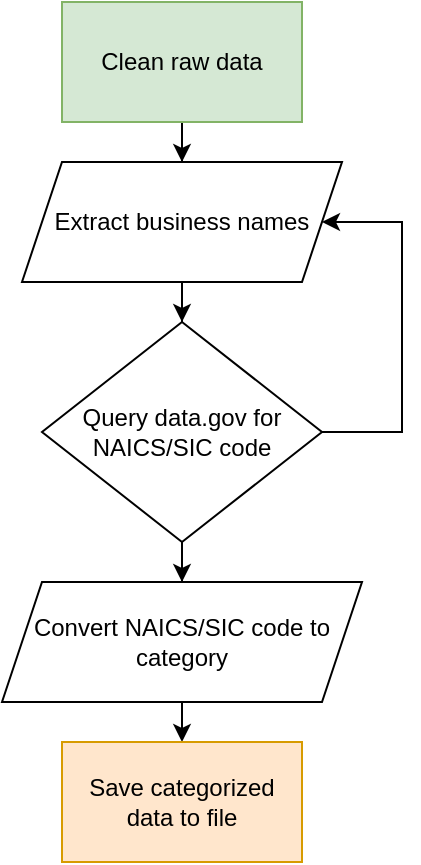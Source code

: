 <mxfile version="20.1.1" type="device"><diagram id="ryR15n4U_CYLMz36pYDv" name="Page-1"><mxGraphModel dx="803" dy="420" grid="1" gridSize="10" guides="1" tooltips="1" connect="1" arrows="1" fold="1" page="1" pageScale="1" pageWidth="850" pageHeight="1100" math="0" shadow="0"><root><mxCell id="0"/><mxCell id="1" parent="0"/><mxCell id="ds1-RDRToUrim5O61vgG-23" style="edgeStyle=orthogonalEdgeStyle;rounded=0;orthogonalLoop=1;jettySize=auto;html=1;entryX=0.5;entryY=0;entryDx=0;entryDy=0;" parent="1" source="ds1-RDRToUrim5O61vgG-3" target="ds1-RDRToUrim5O61vgG-18" edge="1"><mxGeometry relative="1" as="geometry"/></mxCell><mxCell id="ds1-RDRToUrim5O61vgG-3" value="Extract business names" style="shape=parallelogram;perimeter=parallelogramPerimeter;whiteSpace=wrap;html=1;fixedSize=1;" parent="1" vertex="1"><mxGeometry x="300" y="220" width="160" height="60" as="geometry"/></mxCell><mxCell id="ds1-RDRToUrim5O61vgG-22" style="edgeStyle=orthogonalEdgeStyle;rounded=0;orthogonalLoop=1;jettySize=auto;html=1;" parent="1" source="ds1-RDRToUrim5O61vgG-15" target="ds1-RDRToUrim5O61vgG-3" edge="1"><mxGeometry relative="1" as="geometry"/></mxCell><mxCell id="ds1-RDRToUrim5O61vgG-15" value="Clean raw data" style="rounded=0;whiteSpace=wrap;html=1;fillColor=#d5e8d4;strokeColor=#82b366;" parent="1" vertex="1"><mxGeometry x="320" y="140" width="120" height="60" as="geometry"/></mxCell><mxCell id="ds1-RDRToUrim5O61vgG-24" style="edgeStyle=orthogonalEdgeStyle;rounded=0;orthogonalLoop=1;jettySize=auto;html=1;exitX=1;exitY=0.5;exitDx=0;exitDy=0;entryX=1;entryY=0.5;entryDx=0;entryDy=0;" parent="1" source="ds1-RDRToUrim5O61vgG-18" target="ds1-RDRToUrim5O61vgG-3" edge="1"><mxGeometry relative="1" as="geometry"><Array as="points"><mxPoint x="490" y="355"/><mxPoint x="490" y="250"/></Array></mxGeometry></mxCell><mxCell id="ds1-RDRToUrim5O61vgG-25" style="edgeStyle=orthogonalEdgeStyle;rounded=0;orthogonalLoop=1;jettySize=auto;html=1;exitX=0.5;exitY=1;exitDx=0;exitDy=0;" parent="1" source="ds1-RDRToUrim5O61vgG-18" target="ds1-RDRToUrim5O61vgG-19" edge="1"><mxGeometry relative="1" as="geometry"/></mxCell><mxCell id="ds1-RDRToUrim5O61vgG-18" value="Query data.gov for NAICS/SIC code" style="rhombus;whiteSpace=wrap;html=1;" parent="1" vertex="1"><mxGeometry x="310" y="300" width="140" height="110" as="geometry"/></mxCell><mxCell id="ds1-RDRToUrim5O61vgG-26" style="edgeStyle=orthogonalEdgeStyle;rounded=0;orthogonalLoop=1;jettySize=auto;html=1;exitX=0.5;exitY=1;exitDx=0;exitDy=0;entryX=0.5;entryY=0;entryDx=0;entryDy=0;" parent="1" source="ds1-RDRToUrim5O61vgG-19" target="ds1-RDRToUrim5O61vgG-21" edge="1"><mxGeometry relative="1" as="geometry"/></mxCell><mxCell id="ds1-RDRToUrim5O61vgG-19" value="Convert NAICS/SIC code to category" style="shape=parallelogram;perimeter=parallelogramPerimeter;whiteSpace=wrap;html=1;fixedSize=1;" parent="1" vertex="1"><mxGeometry x="290" y="430" width="180" height="60" as="geometry"/></mxCell><mxCell id="ds1-RDRToUrim5O61vgG-21" value="Save categorized data to file" style="rounded=0;whiteSpace=wrap;html=1;fillColor=#ffe6cc;strokeColor=#d79b00;" parent="1" vertex="1"><mxGeometry x="320" y="510" width="120" height="60" as="geometry"/></mxCell></root></mxGraphModel></diagram></mxfile>